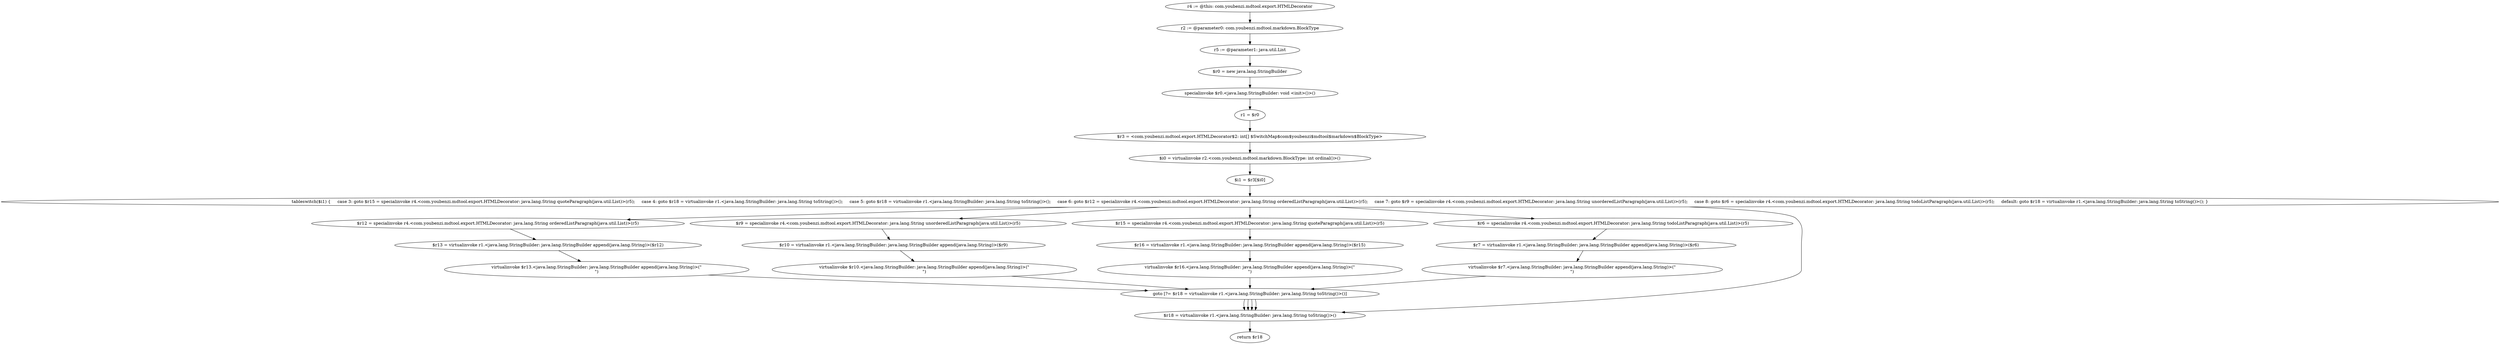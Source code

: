digraph "unitGraph" {
    "r4 := @this: com.youbenzi.mdtool.export.HTMLDecorator"
    "r2 := @parameter0: com.youbenzi.mdtool.markdown.BlockType"
    "r5 := @parameter1: java.util.List"
    "$r0 = new java.lang.StringBuilder"
    "specialinvoke $r0.<java.lang.StringBuilder: void <init>()>()"
    "r1 = $r0"
    "$r3 = <com.youbenzi.mdtool.export.HTMLDecorator$2: int[] $SwitchMap$com$youbenzi$mdtool$markdown$BlockType>"
    "$i0 = virtualinvoke r2.<com.youbenzi.mdtool.markdown.BlockType: int ordinal()>()"
    "$i1 = $r3[$i0]"
    "tableswitch($i1) {     case 3: goto $r15 = specialinvoke r4.<com.youbenzi.mdtool.export.HTMLDecorator: java.lang.String quoteParagraph(java.util.List)>(r5);     case 4: goto $r18 = virtualinvoke r1.<java.lang.StringBuilder: java.lang.String toString()>();     case 5: goto $r18 = virtualinvoke r1.<java.lang.StringBuilder: java.lang.String toString()>();     case 6: goto $r12 = specialinvoke r4.<com.youbenzi.mdtool.export.HTMLDecorator: java.lang.String orderedListParagraph(java.util.List)>(r5);     case 7: goto $r9 = specialinvoke r4.<com.youbenzi.mdtool.export.HTMLDecorator: java.lang.String unorderedListParagraph(java.util.List)>(r5);     case 8: goto $r6 = specialinvoke r4.<com.youbenzi.mdtool.export.HTMLDecorator: java.lang.String todoListParagraph(java.util.List)>(r5);     default: goto $r18 = virtualinvoke r1.<java.lang.StringBuilder: java.lang.String toString()>(); }"
    "$r12 = specialinvoke r4.<com.youbenzi.mdtool.export.HTMLDecorator: java.lang.String orderedListParagraph(java.util.List)>(r5)"
    "$r13 = virtualinvoke r1.<java.lang.StringBuilder: java.lang.StringBuilder append(java.lang.String)>($r12)"
    "virtualinvoke $r13.<java.lang.StringBuilder: java.lang.StringBuilder append(java.lang.String)>(\"\n\")"
    "goto [?= $r18 = virtualinvoke r1.<java.lang.StringBuilder: java.lang.String toString()>()]"
    "$r9 = specialinvoke r4.<com.youbenzi.mdtool.export.HTMLDecorator: java.lang.String unorderedListParagraph(java.util.List)>(r5)"
    "$r10 = virtualinvoke r1.<java.lang.StringBuilder: java.lang.StringBuilder append(java.lang.String)>($r9)"
    "virtualinvoke $r10.<java.lang.StringBuilder: java.lang.StringBuilder append(java.lang.String)>(\"\n\")"
    "$r15 = specialinvoke r4.<com.youbenzi.mdtool.export.HTMLDecorator: java.lang.String quoteParagraph(java.util.List)>(r5)"
    "$r16 = virtualinvoke r1.<java.lang.StringBuilder: java.lang.StringBuilder append(java.lang.String)>($r15)"
    "virtualinvoke $r16.<java.lang.StringBuilder: java.lang.StringBuilder append(java.lang.String)>(\"\n\")"
    "$r6 = specialinvoke r4.<com.youbenzi.mdtool.export.HTMLDecorator: java.lang.String todoListParagraph(java.util.List)>(r5)"
    "$r7 = virtualinvoke r1.<java.lang.StringBuilder: java.lang.StringBuilder append(java.lang.String)>($r6)"
    "virtualinvoke $r7.<java.lang.StringBuilder: java.lang.StringBuilder append(java.lang.String)>(\"\n\")"
    "$r18 = virtualinvoke r1.<java.lang.StringBuilder: java.lang.String toString()>()"
    "return $r18"
    "r4 := @this: com.youbenzi.mdtool.export.HTMLDecorator"->"r2 := @parameter0: com.youbenzi.mdtool.markdown.BlockType";
    "r2 := @parameter0: com.youbenzi.mdtool.markdown.BlockType"->"r5 := @parameter1: java.util.List";
    "r5 := @parameter1: java.util.List"->"$r0 = new java.lang.StringBuilder";
    "$r0 = new java.lang.StringBuilder"->"specialinvoke $r0.<java.lang.StringBuilder: void <init>()>()";
    "specialinvoke $r0.<java.lang.StringBuilder: void <init>()>()"->"r1 = $r0";
    "r1 = $r0"->"$r3 = <com.youbenzi.mdtool.export.HTMLDecorator$2: int[] $SwitchMap$com$youbenzi$mdtool$markdown$BlockType>";
    "$r3 = <com.youbenzi.mdtool.export.HTMLDecorator$2: int[] $SwitchMap$com$youbenzi$mdtool$markdown$BlockType>"->"$i0 = virtualinvoke r2.<com.youbenzi.mdtool.markdown.BlockType: int ordinal()>()";
    "$i0 = virtualinvoke r2.<com.youbenzi.mdtool.markdown.BlockType: int ordinal()>()"->"$i1 = $r3[$i0]";
    "$i1 = $r3[$i0]"->"tableswitch($i1) {     case 3: goto $r15 = specialinvoke r4.<com.youbenzi.mdtool.export.HTMLDecorator: java.lang.String quoteParagraph(java.util.List)>(r5);     case 4: goto $r18 = virtualinvoke r1.<java.lang.StringBuilder: java.lang.String toString()>();     case 5: goto $r18 = virtualinvoke r1.<java.lang.StringBuilder: java.lang.String toString()>();     case 6: goto $r12 = specialinvoke r4.<com.youbenzi.mdtool.export.HTMLDecorator: java.lang.String orderedListParagraph(java.util.List)>(r5);     case 7: goto $r9 = specialinvoke r4.<com.youbenzi.mdtool.export.HTMLDecorator: java.lang.String unorderedListParagraph(java.util.List)>(r5);     case 8: goto $r6 = specialinvoke r4.<com.youbenzi.mdtool.export.HTMLDecorator: java.lang.String todoListParagraph(java.util.List)>(r5);     default: goto $r18 = virtualinvoke r1.<java.lang.StringBuilder: java.lang.String toString()>(); }";
    "tableswitch($i1) {     case 3: goto $r15 = specialinvoke r4.<com.youbenzi.mdtool.export.HTMLDecorator: java.lang.String quoteParagraph(java.util.List)>(r5);     case 4: goto $r18 = virtualinvoke r1.<java.lang.StringBuilder: java.lang.String toString()>();     case 5: goto $r18 = virtualinvoke r1.<java.lang.StringBuilder: java.lang.String toString()>();     case 6: goto $r12 = specialinvoke r4.<com.youbenzi.mdtool.export.HTMLDecorator: java.lang.String orderedListParagraph(java.util.List)>(r5);     case 7: goto $r9 = specialinvoke r4.<com.youbenzi.mdtool.export.HTMLDecorator: java.lang.String unorderedListParagraph(java.util.List)>(r5);     case 8: goto $r6 = specialinvoke r4.<com.youbenzi.mdtool.export.HTMLDecorator: java.lang.String todoListParagraph(java.util.List)>(r5);     default: goto $r18 = virtualinvoke r1.<java.lang.StringBuilder: java.lang.String toString()>(); }"->"$r15 = specialinvoke r4.<com.youbenzi.mdtool.export.HTMLDecorator: java.lang.String quoteParagraph(java.util.List)>(r5)";
    "tableswitch($i1) {     case 3: goto $r15 = specialinvoke r4.<com.youbenzi.mdtool.export.HTMLDecorator: java.lang.String quoteParagraph(java.util.List)>(r5);     case 4: goto $r18 = virtualinvoke r1.<java.lang.StringBuilder: java.lang.String toString()>();     case 5: goto $r18 = virtualinvoke r1.<java.lang.StringBuilder: java.lang.String toString()>();     case 6: goto $r12 = specialinvoke r4.<com.youbenzi.mdtool.export.HTMLDecorator: java.lang.String orderedListParagraph(java.util.List)>(r5);     case 7: goto $r9 = specialinvoke r4.<com.youbenzi.mdtool.export.HTMLDecorator: java.lang.String unorderedListParagraph(java.util.List)>(r5);     case 8: goto $r6 = specialinvoke r4.<com.youbenzi.mdtool.export.HTMLDecorator: java.lang.String todoListParagraph(java.util.List)>(r5);     default: goto $r18 = virtualinvoke r1.<java.lang.StringBuilder: java.lang.String toString()>(); }"->"$r18 = virtualinvoke r1.<java.lang.StringBuilder: java.lang.String toString()>()";
    "tableswitch($i1) {     case 3: goto $r15 = specialinvoke r4.<com.youbenzi.mdtool.export.HTMLDecorator: java.lang.String quoteParagraph(java.util.List)>(r5);     case 4: goto $r18 = virtualinvoke r1.<java.lang.StringBuilder: java.lang.String toString()>();     case 5: goto $r18 = virtualinvoke r1.<java.lang.StringBuilder: java.lang.String toString()>();     case 6: goto $r12 = specialinvoke r4.<com.youbenzi.mdtool.export.HTMLDecorator: java.lang.String orderedListParagraph(java.util.List)>(r5);     case 7: goto $r9 = specialinvoke r4.<com.youbenzi.mdtool.export.HTMLDecorator: java.lang.String unorderedListParagraph(java.util.List)>(r5);     case 8: goto $r6 = specialinvoke r4.<com.youbenzi.mdtool.export.HTMLDecorator: java.lang.String todoListParagraph(java.util.List)>(r5);     default: goto $r18 = virtualinvoke r1.<java.lang.StringBuilder: java.lang.String toString()>(); }"->"$r12 = specialinvoke r4.<com.youbenzi.mdtool.export.HTMLDecorator: java.lang.String orderedListParagraph(java.util.List)>(r5)";
    "tableswitch($i1) {     case 3: goto $r15 = specialinvoke r4.<com.youbenzi.mdtool.export.HTMLDecorator: java.lang.String quoteParagraph(java.util.List)>(r5);     case 4: goto $r18 = virtualinvoke r1.<java.lang.StringBuilder: java.lang.String toString()>();     case 5: goto $r18 = virtualinvoke r1.<java.lang.StringBuilder: java.lang.String toString()>();     case 6: goto $r12 = specialinvoke r4.<com.youbenzi.mdtool.export.HTMLDecorator: java.lang.String orderedListParagraph(java.util.List)>(r5);     case 7: goto $r9 = specialinvoke r4.<com.youbenzi.mdtool.export.HTMLDecorator: java.lang.String unorderedListParagraph(java.util.List)>(r5);     case 8: goto $r6 = specialinvoke r4.<com.youbenzi.mdtool.export.HTMLDecorator: java.lang.String todoListParagraph(java.util.List)>(r5);     default: goto $r18 = virtualinvoke r1.<java.lang.StringBuilder: java.lang.String toString()>(); }"->"$r9 = specialinvoke r4.<com.youbenzi.mdtool.export.HTMLDecorator: java.lang.String unorderedListParagraph(java.util.List)>(r5)";
    "tableswitch($i1) {     case 3: goto $r15 = specialinvoke r4.<com.youbenzi.mdtool.export.HTMLDecorator: java.lang.String quoteParagraph(java.util.List)>(r5);     case 4: goto $r18 = virtualinvoke r1.<java.lang.StringBuilder: java.lang.String toString()>();     case 5: goto $r18 = virtualinvoke r1.<java.lang.StringBuilder: java.lang.String toString()>();     case 6: goto $r12 = specialinvoke r4.<com.youbenzi.mdtool.export.HTMLDecorator: java.lang.String orderedListParagraph(java.util.List)>(r5);     case 7: goto $r9 = specialinvoke r4.<com.youbenzi.mdtool.export.HTMLDecorator: java.lang.String unorderedListParagraph(java.util.List)>(r5);     case 8: goto $r6 = specialinvoke r4.<com.youbenzi.mdtool.export.HTMLDecorator: java.lang.String todoListParagraph(java.util.List)>(r5);     default: goto $r18 = virtualinvoke r1.<java.lang.StringBuilder: java.lang.String toString()>(); }"->"$r6 = specialinvoke r4.<com.youbenzi.mdtool.export.HTMLDecorator: java.lang.String todoListParagraph(java.util.List)>(r5)";
    "$r12 = specialinvoke r4.<com.youbenzi.mdtool.export.HTMLDecorator: java.lang.String orderedListParagraph(java.util.List)>(r5)"->"$r13 = virtualinvoke r1.<java.lang.StringBuilder: java.lang.StringBuilder append(java.lang.String)>($r12)";
    "$r13 = virtualinvoke r1.<java.lang.StringBuilder: java.lang.StringBuilder append(java.lang.String)>($r12)"->"virtualinvoke $r13.<java.lang.StringBuilder: java.lang.StringBuilder append(java.lang.String)>(\"\n\")";
    "virtualinvoke $r13.<java.lang.StringBuilder: java.lang.StringBuilder append(java.lang.String)>(\"\n\")"->"goto [?= $r18 = virtualinvoke r1.<java.lang.StringBuilder: java.lang.String toString()>()]";
    "goto [?= $r18 = virtualinvoke r1.<java.lang.StringBuilder: java.lang.String toString()>()]"->"$r18 = virtualinvoke r1.<java.lang.StringBuilder: java.lang.String toString()>()";
    "$r9 = specialinvoke r4.<com.youbenzi.mdtool.export.HTMLDecorator: java.lang.String unorderedListParagraph(java.util.List)>(r5)"->"$r10 = virtualinvoke r1.<java.lang.StringBuilder: java.lang.StringBuilder append(java.lang.String)>($r9)";
    "$r10 = virtualinvoke r1.<java.lang.StringBuilder: java.lang.StringBuilder append(java.lang.String)>($r9)"->"virtualinvoke $r10.<java.lang.StringBuilder: java.lang.StringBuilder append(java.lang.String)>(\"\n\")";
    "virtualinvoke $r10.<java.lang.StringBuilder: java.lang.StringBuilder append(java.lang.String)>(\"\n\")"->"goto [?= $r18 = virtualinvoke r1.<java.lang.StringBuilder: java.lang.String toString()>()]";
    "goto [?= $r18 = virtualinvoke r1.<java.lang.StringBuilder: java.lang.String toString()>()]"->"$r18 = virtualinvoke r1.<java.lang.StringBuilder: java.lang.String toString()>()";
    "$r15 = specialinvoke r4.<com.youbenzi.mdtool.export.HTMLDecorator: java.lang.String quoteParagraph(java.util.List)>(r5)"->"$r16 = virtualinvoke r1.<java.lang.StringBuilder: java.lang.StringBuilder append(java.lang.String)>($r15)";
    "$r16 = virtualinvoke r1.<java.lang.StringBuilder: java.lang.StringBuilder append(java.lang.String)>($r15)"->"virtualinvoke $r16.<java.lang.StringBuilder: java.lang.StringBuilder append(java.lang.String)>(\"\n\")";
    "virtualinvoke $r16.<java.lang.StringBuilder: java.lang.StringBuilder append(java.lang.String)>(\"\n\")"->"goto [?= $r18 = virtualinvoke r1.<java.lang.StringBuilder: java.lang.String toString()>()]";
    "goto [?= $r18 = virtualinvoke r1.<java.lang.StringBuilder: java.lang.String toString()>()]"->"$r18 = virtualinvoke r1.<java.lang.StringBuilder: java.lang.String toString()>()";
    "$r6 = specialinvoke r4.<com.youbenzi.mdtool.export.HTMLDecorator: java.lang.String todoListParagraph(java.util.List)>(r5)"->"$r7 = virtualinvoke r1.<java.lang.StringBuilder: java.lang.StringBuilder append(java.lang.String)>($r6)";
    "$r7 = virtualinvoke r1.<java.lang.StringBuilder: java.lang.StringBuilder append(java.lang.String)>($r6)"->"virtualinvoke $r7.<java.lang.StringBuilder: java.lang.StringBuilder append(java.lang.String)>(\"\n\")";
    "virtualinvoke $r7.<java.lang.StringBuilder: java.lang.StringBuilder append(java.lang.String)>(\"\n\")"->"goto [?= $r18 = virtualinvoke r1.<java.lang.StringBuilder: java.lang.String toString()>()]";
    "goto [?= $r18 = virtualinvoke r1.<java.lang.StringBuilder: java.lang.String toString()>()]"->"$r18 = virtualinvoke r1.<java.lang.StringBuilder: java.lang.String toString()>()";
    "$r18 = virtualinvoke r1.<java.lang.StringBuilder: java.lang.String toString()>()"->"return $r18";
}
